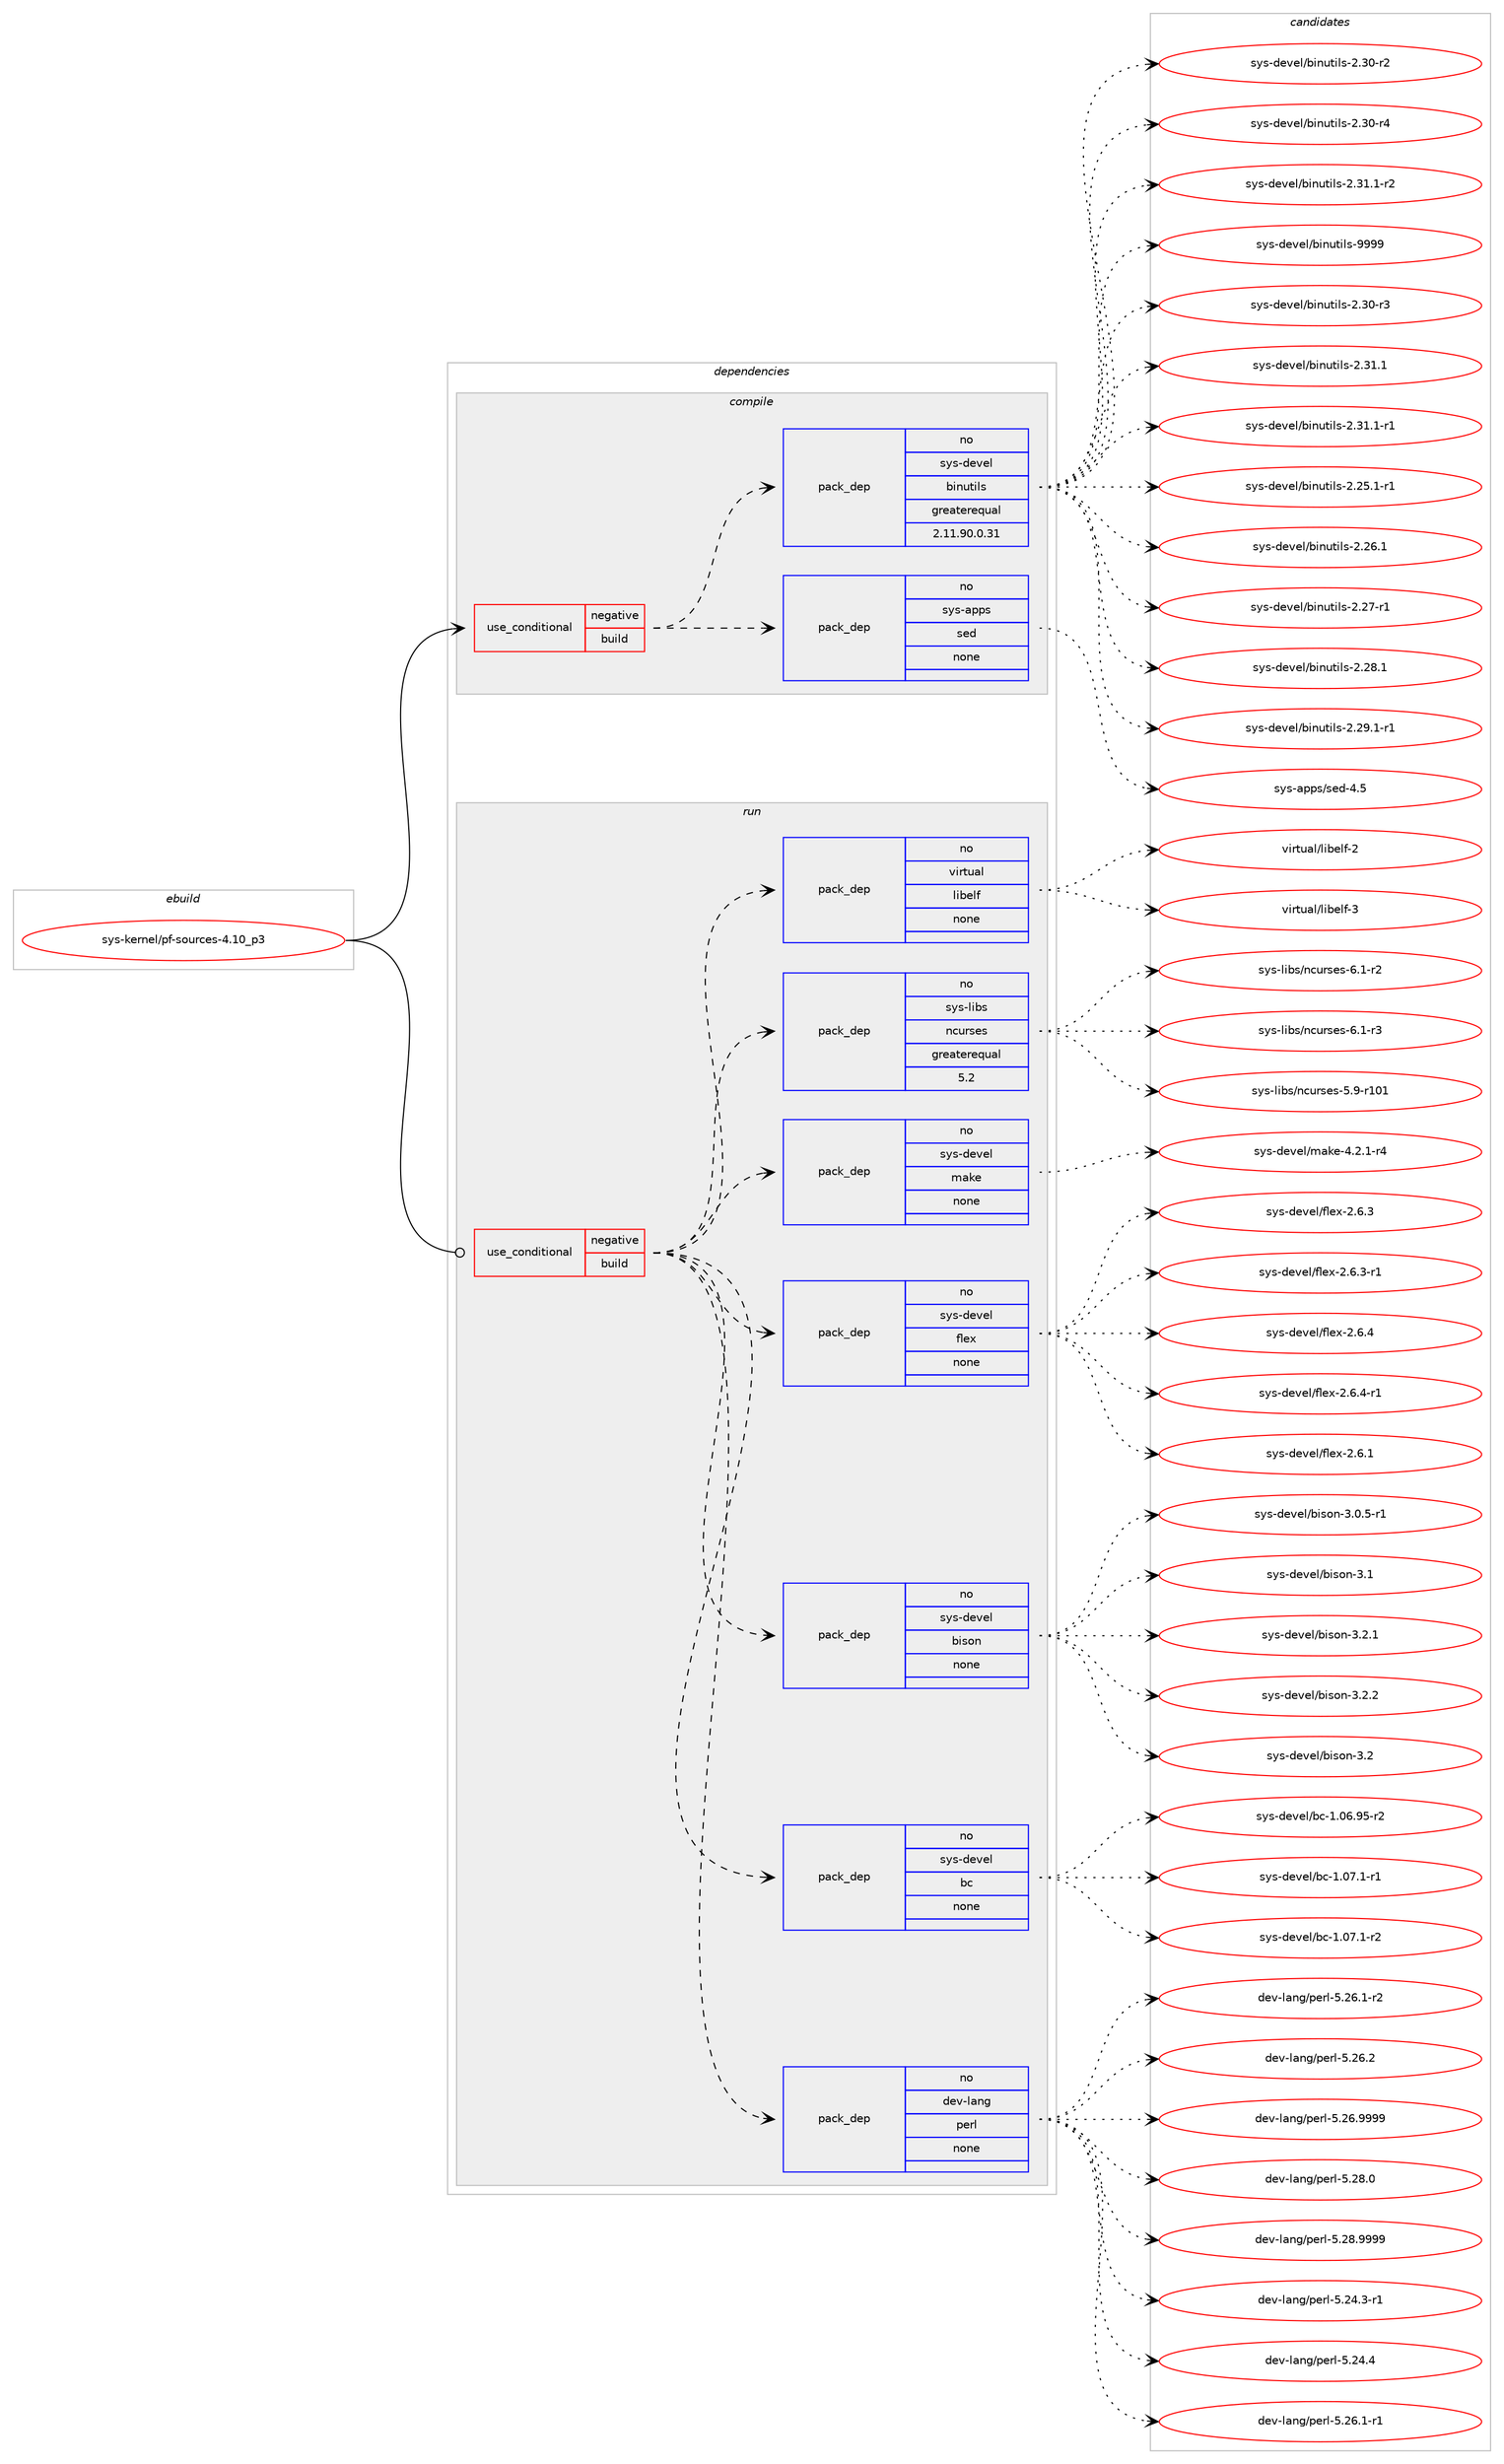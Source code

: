 digraph prolog {

# *************
# Graph options
# *************

newrank=true;
concentrate=true;
compound=true;
graph [rankdir=LR,fontname=Helvetica,fontsize=10,ranksep=1.5];#, ranksep=2.5, nodesep=0.2];
edge  [arrowhead=vee];
node  [fontname=Helvetica,fontsize=10];

# **********
# The ebuild
# **********

subgraph cluster_leftcol {
color=gray;
rank=same;
label=<<i>ebuild</i>>;
id [label="sys-kernel/pf-sources-4.10_p3", color=red, width=4, href="../sys-kernel/pf-sources-4.10_p3.svg"];
}

# ****************
# The dependencies
# ****************

subgraph cluster_midcol {
color=gray;
label=<<i>dependencies</i>>;
subgraph cluster_compile {
fillcolor="#eeeeee";
style=filled;
label=<<i>compile</i>>;
subgraph cond1033 {
dependency7314 [label=<<TABLE BORDER="0" CELLBORDER="1" CELLSPACING="0" CELLPADDING="4"><TR><TD ROWSPAN="3" CELLPADDING="10">use_conditional</TD></TR><TR><TD>negative</TD></TR><TR><TD>build</TD></TR></TABLE>>, shape=none, color=red];
subgraph pack6127 {
dependency7315 [label=<<TABLE BORDER="0" CELLBORDER="1" CELLSPACING="0" CELLPADDING="4" WIDTH="220"><TR><TD ROWSPAN="6" CELLPADDING="30">pack_dep</TD></TR><TR><TD WIDTH="110">no</TD></TR><TR><TD>sys-apps</TD></TR><TR><TD>sed</TD></TR><TR><TD>none</TD></TR><TR><TD></TD></TR></TABLE>>, shape=none, color=blue];
}
dependency7314:e -> dependency7315:w [weight=20,style="dashed",arrowhead="vee"];
subgraph pack6128 {
dependency7316 [label=<<TABLE BORDER="0" CELLBORDER="1" CELLSPACING="0" CELLPADDING="4" WIDTH="220"><TR><TD ROWSPAN="6" CELLPADDING="30">pack_dep</TD></TR><TR><TD WIDTH="110">no</TD></TR><TR><TD>sys-devel</TD></TR><TR><TD>binutils</TD></TR><TR><TD>greaterequal</TD></TR><TR><TD>2.11.90.0.31</TD></TR></TABLE>>, shape=none, color=blue];
}
dependency7314:e -> dependency7316:w [weight=20,style="dashed",arrowhead="vee"];
}
id:e -> dependency7314:w [weight=20,style="solid",arrowhead="vee"];
}
subgraph cluster_compileandrun {
fillcolor="#eeeeee";
style=filled;
label=<<i>compile and run</i>>;
}
subgraph cluster_run {
fillcolor="#eeeeee";
style=filled;
label=<<i>run</i>>;
subgraph cond1034 {
dependency7317 [label=<<TABLE BORDER="0" CELLBORDER="1" CELLSPACING="0" CELLPADDING="4"><TR><TD ROWSPAN="3" CELLPADDING="10">use_conditional</TD></TR><TR><TD>negative</TD></TR><TR><TD>build</TD></TR></TABLE>>, shape=none, color=red];
subgraph pack6129 {
dependency7318 [label=<<TABLE BORDER="0" CELLBORDER="1" CELLSPACING="0" CELLPADDING="4" WIDTH="220"><TR><TD ROWSPAN="6" CELLPADDING="30">pack_dep</TD></TR><TR><TD WIDTH="110">no</TD></TR><TR><TD>dev-lang</TD></TR><TR><TD>perl</TD></TR><TR><TD>none</TD></TR><TR><TD></TD></TR></TABLE>>, shape=none, color=blue];
}
dependency7317:e -> dependency7318:w [weight=20,style="dashed",arrowhead="vee"];
subgraph pack6130 {
dependency7319 [label=<<TABLE BORDER="0" CELLBORDER="1" CELLSPACING="0" CELLPADDING="4" WIDTH="220"><TR><TD ROWSPAN="6" CELLPADDING="30">pack_dep</TD></TR><TR><TD WIDTH="110">no</TD></TR><TR><TD>sys-devel</TD></TR><TR><TD>bc</TD></TR><TR><TD>none</TD></TR><TR><TD></TD></TR></TABLE>>, shape=none, color=blue];
}
dependency7317:e -> dependency7319:w [weight=20,style="dashed",arrowhead="vee"];
subgraph pack6131 {
dependency7320 [label=<<TABLE BORDER="0" CELLBORDER="1" CELLSPACING="0" CELLPADDING="4" WIDTH="220"><TR><TD ROWSPAN="6" CELLPADDING="30">pack_dep</TD></TR><TR><TD WIDTH="110">no</TD></TR><TR><TD>sys-devel</TD></TR><TR><TD>bison</TD></TR><TR><TD>none</TD></TR><TR><TD></TD></TR></TABLE>>, shape=none, color=blue];
}
dependency7317:e -> dependency7320:w [weight=20,style="dashed",arrowhead="vee"];
subgraph pack6132 {
dependency7321 [label=<<TABLE BORDER="0" CELLBORDER="1" CELLSPACING="0" CELLPADDING="4" WIDTH="220"><TR><TD ROWSPAN="6" CELLPADDING="30">pack_dep</TD></TR><TR><TD WIDTH="110">no</TD></TR><TR><TD>sys-devel</TD></TR><TR><TD>flex</TD></TR><TR><TD>none</TD></TR><TR><TD></TD></TR></TABLE>>, shape=none, color=blue];
}
dependency7317:e -> dependency7321:w [weight=20,style="dashed",arrowhead="vee"];
subgraph pack6133 {
dependency7322 [label=<<TABLE BORDER="0" CELLBORDER="1" CELLSPACING="0" CELLPADDING="4" WIDTH="220"><TR><TD ROWSPAN="6" CELLPADDING="30">pack_dep</TD></TR><TR><TD WIDTH="110">no</TD></TR><TR><TD>sys-devel</TD></TR><TR><TD>make</TD></TR><TR><TD>none</TD></TR><TR><TD></TD></TR></TABLE>>, shape=none, color=blue];
}
dependency7317:e -> dependency7322:w [weight=20,style="dashed",arrowhead="vee"];
subgraph pack6134 {
dependency7323 [label=<<TABLE BORDER="0" CELLBORDER="1" CELLSPACING="0" CELLPADDING="4" WIDTH="220"><TR><TD ROWSPAN="6" CELLPADDING="30">pack_dep</TD></TR><TR><TD WIDTH="110">no</TD></TR><TR><TD>sys-libs</TD></TR><TR><TD>ncurses</TD></TR><TR><TD>greaterequal</TD></TR><TR><TD>5.2</TD></TR></TABLE>>, shape=none, color=blue];
}
dependency7317:e -> dependency7323:w [weight=20,style="dashed",arrowhead="vee"];
subgraph pack6135 {
dependency7324 [label=<<TABLE BORDER="0" CELLBORDER="1" CELLSPACING="0" CELLPADDING="4" WIDTH="220"><TR><TD ROWSPAN="6" CELLPADDING="30">pack_dep</TD></TR><TR><TD WIDTH="110">no</TD></TR><TR><TD>virtual</TD></TR><TR><TD>libelf</TD></TR><TR><TD>none</TD></TR><TR><TD></TD></TR></TABLE>>, shape=none, color=blue];
}
dependency7317:e -> dependency7324:w [weight=20,style="dashed",arrowhead="vee"];
}
id:e -> dependency7317:w [weight=20,style="solid",arrowhead="odot"];
}
}

# **************
# The candidates
# **************

subgraph cluster_choices {
rank=same;
color=gray;
label=<<i>candidates</i>>;

subgraph choice6127 {
color=black;
nodesep=1;
choice11512111545971121121154711510110045524653 [label="sys-apps/sed-4.5", color=red, width=4,href="../sys-apps/sed-4.5.svg"];
dependency7315:e -> choice11512111545971121121154711510110045524653:w [style=dotted,weight="100"];
}
subgraph choice6128 {
color=black;
nodesep=1;
choice11512111545100101118101108479810511011711610510811545504651484511451 [label="sys-devel/binutils-2.30-r3", color=red, width=4,href="../sys-devel/binutils-2.30-r3.svg"];
choice11512111545100101118101108479810511011711610510811545504651494649 [label="sys-devel/binutils-2.31.1", color=red, width=4,href="../sys-devel/binutils-2.31.1.svg"];
choice115121115451001011181011084798105110117116105108115455046514946494511449 [label="sys-devel/binutils-2.31.1-r1", color=red, width=4,href="../sys-devel/binutils-2.31.1-r1.svg"];
choice115121115451001011181011084798105110117116105108115455046505346494511449 [label="sys-devel/binutils-2.25.1-r1", color=red, width=4,href="../sys-devel/binutils-2.25.1-r1.svg"];
choice11512111545100101118101108479810511011711610510811545504650544649 [label="sys-devel/binutils-2.26.1", color=red, width=4,href="../sys-devel/binutils-2.26.1.svg"];
choice11512111545100101118101108479810511011711610510811545504650554511449 [label="sys-devel/binutils-2.27-r1", color=red, width=4,href="../sys-devel/binutils-2.27-r1.svg"];
choice11512111545100101118101108479810511011711610510811545504650564649 [label="sys-devel/binutils-2.28.1", color=red, width=4,href="../sys-devel/binutils-2.28.1.svg"];
choice115121115451001011181011084798105110117116105108115455046505746494511449 [label="sys-devel/binutils-2.29.1-r1", color=red, width=4,href="../sys-devel/binutils-2.29.1-r1.svg"];
choice11512111545100101118101108479810511011711610510811545504651484511450 [label="sys-devel/binutils-2.30-r2", color=red, width=4,href="../sys-devel/binutils-2.30-r2.svg"];
choice11512111545100101118101108479810511011711610510811545504651484511452 [label="sys-devel/binutils-2.30-r4", color=red, width=4,href="../sys-devel/binutils-2.30-r4.svg"];
choice115121115451001011181011084798105110117116105108115455046514946494511450 [label="sys-devel/binutils-2.31.1-r2", color=red, width=4,href="../sys-devel/binutils-2.31.1-r2.svg"];
choice1151211154510010111810110847981051101171161051081154557575757 [label="sys-devel/binutils-9999", color=red, width=4,href="../sys-devel/binutils-9999.svg"];
dependency7316:e -> choice11512111545100101118101108479810511011711610510811545504651484511451:w [style=dotted,weight="100"];
dependency7316:e -> choice11512111545100101118101108479810511011711610510811545504651494649:w [style=dotted,weight="100"];
dependency7316:e -> choice115121115451001011181011084798105110117116105108115455046514946494511449:w [style=dotted,weight="100"];
dependency7316:e -> choice115121115451001011181011084798105110117116105108115455046505346494511449:w [style=dotted,weight="100"];
dependency7316:e -> choice11512111545100101118101108479810511011711610510811545504650544649:w [style=dotted,weight="100"];
dependency7316:e -> choice11512111545100101118101108479810511011711610510811545504650554511449:w [style=dotted,weight="100"];
dependency7316:e -> choice11512111545100101118101108479810511011711610510811545504650564649:w [style=dotted,weight="100"];
dependency7316:e -> choice115121115451001011181011084798105110117116105108115455046505746494511449:w [style=dotted,weight="100"];
dependency7316:e -> choice11512111545100101118101108479810511011711610510811545504651484511450:w [style=dotted,weight="100"];
dependency7316:e -> choice11512111545100101118101108479810511011711610510811545504651484511452:w [style=dotted,weight="100"];
dependency7316:e -> choice115121115451001011181011084798105110117116105108115455046514946494511450:w [style=dotted,weight="100"];
dependency7316:e -> choice1151211154510010111810110847981051101171161051081154557575757:w [style=dotted,weight="100"];
}
subgraph choice6129 {
color=black;
nodesep=1;
choice100101118451089711010347112101114108455346505246514511449 [label="dev-lang/perl-5.24.3-r1", color=red, width=4,href="../dev-lang/perl-5.24.3-r1.svg"];
choice10010111845108971101034711210111410845534650524652 [label="dev-lang/perl-5.24.4", color=red, width=4,href="../dev-lang/perl-5.24.4.svg"];
choice100101118451089711010347112101114108455346505446494511449 [label="dev-lang/perl-5.26.1-r1", color=red, width=4,href="../dev-lang/perl-5.26.1-r1.svg"];
choice100101118451089711010347112101114108455346505446494511450 [label="dev-lang/perl-5.26.1-r2", color=red, width=4,href="../dev-lang/perl-5.26.1-r2.svg"];
choice10010111845108971101034711210111410845534650544650 [label="dev-lang/perl-5.26.2", color=red, width=4,href="../dev-lang/perl-5.26.2.svg"];
choice10010111845108971101034711210111410845534650544657575757 [label="dev-lang/perl-5.26.9999", color=red, width=4,href="../dev-lang/perl-5.26.9999.svg"];
choice10010111845108971101034711210111410845534650564648 [label="dev-lang/perl-5.28.0", color=red, width=4,href="../dev-lang/perl-5.28.0.svg"];
choice10010111845108971101034711210111410845534650564657575757 [label="dev-lang/perl-5.28.9999", color=red, width=4,href="../dev-lang/perl-5.28.9999.svg"];
dependency7318:e -> choice100101118451089711010347112101114108455346505246514511449:w [style=dotted,weight="100"];
dependency7318:e -> choice10010111845108971101034711210111410845534650524652:w [style=dotted,weight="100"];
dependency7318:e -> choice100101118451089711010347112101114108455346505446494511449:w [style=dotted,weight="100"];
dependency7318:e -> choice100101118451089711010347112101114108455346505446494511450:w [style=dotted,weight="100"];
dependency7318:e -> choice10010111845108971101034711210111410845534650544650:w [style=dotted,weight="100"];
dependency7318:e -> choice10010111845108971101034711210111410845534650544657575757:w [style=dotted,weight="100"];
dependency7318:e -> choice10010111845108971101034711210111410845534650564648:w [style=dotted,weight="100"];
dependency7318:e -> choice10010111845108971101034711210111410845534650564657575757:w [style=dotted,weight="100"];
}
subgraph choice6130 {
color=black;
nodesep=1;
choice1151211154510010111810110847989945494648544657534511450 [label="sys-devel/bc-1.06.95-r2", color=red, width=4,href="../sys-devel/bc-1.06.95-r2.svg"];
choice11512111545100101118101108479899454946485546494511449 [label="sys-devel/bc-1.07.1-r1", color=red, width=4,href="../sys-devel/bc-1.07.1-r1.svg"];
choice11512111545100101118101108479899454946485546494511450 [label="sys-devel/bc-1.07.1-r2", color=red, width=4,href="../sys-devel/bc-1.07.1-r2.svg"];
dependency7319:e -> choice1151211154510010111810110847989945494648544657534511450:w [style=dotted,weight="100"];
dependency7319:e -> choice11512111545100101118101108479899454946485546494511449:w [style=dotted,weight="100"];
dependency7319:e -> choice11512111545100101118101108479899454946485546494511450:w [style=dotted,weight="100"];
}
subgraph choice6131 {
color=black;
nodesep=1;
choice11512111545100101118101108479810511511111045514650 [label="sys-devel/bison-3.2", color=red, width=4,href="../sys-devel/bison-3.2.svg"];
choice1151211154510010111810110847981051151111104551464846534511449 [label="sys-devel/bison-3.0.5-r1", color=red, width=4,href="../sys-devel/bison-3.0.5-r1.svg"];
choice11512111545100101118101108479810511511111045514649 [label="sys-devel/bison-3.1", color=red, width=4,href="../sys-devel/bison-3.1.svg"];
choice115121115451001011181011084798105115111110455146504649 [label="sys-devel/bison-3.2.1", color=red, width=4,href="../sys-devel/bison-3.2.1.svg"];
choice115121115451001011181011084798105115111110455146504650 [label="sys-devel/bison-3.2.2", color=red, width=4,href="../sys-devel/bison-3.2.2.svg"];
dependency7320:e -> choice11512111545100101118101108479810511511111045514650:w [style=dotted,weight="100"];
dependency7320:e -> choice1151211154510010111810110847981051151111104551464846534511449:w [style=dotted,weight="100"];
dependency7320:e -> choice11512111545100101118101108479810511511111045514649:w [style=dotted,weight="100"];
dependency7320:e -> choice115121115451001011181011084798105115111110455146504649:w [style=dotted,weight="100"];
dependency7320:e -> choice115121115451001011181011084798105115111110455146504650:w [style=dotted,weight="100"];
}
subgraph choice6132 {
color=black;
nodesep=1;
choice1151211154510010111810110847102108101120455046544649 [label="sys-devel/flex-2.6.1", color=red, width=4,href="../sys-devel/flex-2.6.1.svg"];
choice1151211154510010111810110847102108101120455046544651 [label="sys-devel/flex-2.6.3", color=red, width=4,href="../sys-devel/flex-2.6.3.svg"];
choice11512111545100101118101108471021081011204550465446514511449 [label="sys-devel/flex-2.6.3-r1", color=red, width=4,href="../sys-devel/flex-2.6.3-r1.svg"];
choice1151211154510010111810110847102108101120455046544652 [label="sys-devel/flex-2.6.4", color=red, width=4,href="../sys-devel/flex-2.6.4.svg"];
choice11512111545100101118101108471021081011204550465446524511449 [label="sys-devel/flex-2.6.4-r1", color=red, width=4,href="../sys-devel/flex-2.6.4-r1.svg"];
dependency7321:e -> choice1151211154510010111810110847102108101120455046544649:w [style=dotted,weight="100"];
dependency7321:e -> choice1151211154510010111810110847102108101120455046544651:w [style=dotted,weight="100"];
dependency7321:e -> choice11512111545100101118101108471021081011204550465446514511449:w [style=dotted,weight="100"];
dependency7321:e -> choice1151211154510010111810110847102108101120455046544652:w [style=dotted,weight="100"];
dependency7321:e -> choice11512111545100101118101108471021081011204550465446524511449:w [style=dotted,weight="100"];
}
subgraph choice6133 {
color=black;
nodesep=1;
choice1151211154510010111810110847109971071014552465046494511452 [label="sys-devel/make-4.2.1-r4", color=red, width=4,href="../sys-devel/make-4.2.1-r4.svg"];
dependency7322:e -> choice1151211154510010111810110847109971071014552465046494511452:w [style=dotted,weight="100"];
}
subgraph choice6134 {
color=black;
nodesep=1;
choice115121115451081059811547110991171141151011154553465745114494849 [label="sys-libs/ncurses-5.9-r101", color=red, width=4,href="../sys-libs/ncurses-5.9-r101.svg"];
choice11512111545108105981154711099117114115101115455446494511450 [label="sys-libs/ncurses-6.1-r2", color=red, width=4,href="../sys-libs/ncurses-6.1-r2.svg"];
choice11512111545108105981154711099117114115101115455446494511451 [label="sys-libs/ncurses-6.1-r3", color=red, width=4,href="../sys-libs/ncurses-6.1-r3.svg"];
dependency7323:e -> choice115121115451081059811547110991171141151011154553465745114494849:w [style=dotted,weight="100"];
dependency7323:e -> choice11512111545108105981154711099117114115101115455446494511450:w [style=dotted,weight="100"];
dependency7323:e -> choice11512111545108105981154711099117114115101115455446494511451:w [style=dotted,weight="100"];
}
subgraph choice6135 {
color=black;
nodesep=1;
choice1181051141161179710847108105981011081024550 [label="virtual/libelf-2", color=red, width=4,href="../virtual/libelf-2.svg"];
choice1181051141161179710847108105981011081024551 [label="virtual/libelf-3", color=red, width=4,href="../virtual/libelf-3.svg"];
dependency7324:e -> choice1181051141161179710847108105981011081024550:w [style=dotted,weight="100"];
dependency7324:e -> choice1181051141161179710847108105981011081024551:w [style=dotted,weight="100"];
}
}

}
